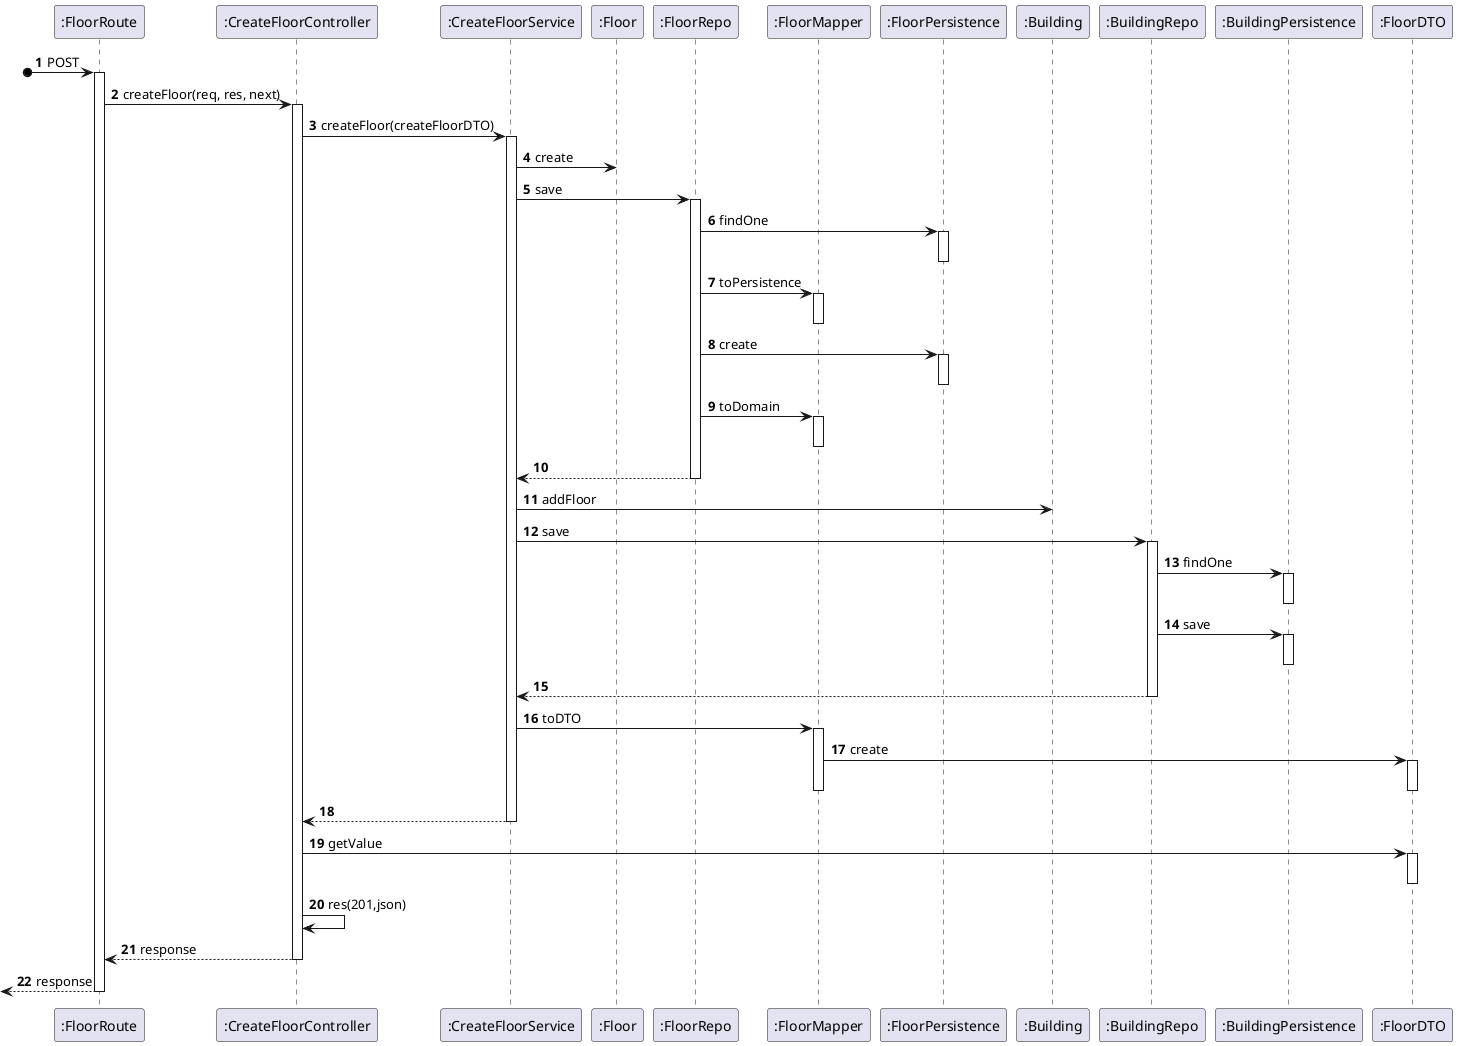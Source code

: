 @startuml

autonumber

participant ":FloorRoute" as Floor
participant ":CreateFloorController" as Controller
participant ":CreateFloorService" as Service
participant ":Floor" as Class
participant ":FloorRepo" as Repo
participant ":FloorMapper" as Map
participant ":FloorPersistence" as FloorPersistence
participant ":Building" as Building
participant ":BuildingRepo" as BuildingRepo
participant ":BuildingPersistence" as BuildingPersistence
participant ":FloorDTO" as DTO

?o->Floor: POST
activate Floor

Floor -> Controller: createFloor(req, res, next)
activate Controller



Controller -> Service: createFloor(createFloorDTO)
activate Service

Service -> Class:create

Service -> Repo: save
activate Repo

Repo -> FloorPersistence: findOne
activate FloorPersistence
deactivate FloorPersistence

Repo -> Map: toPersistence
activate Map
deactivate Map


Repo -> FloorPersistence: create
activate FloorPersistence
deactivate FloorPersistence

Repo -> Map: toDomain
activate Map
deactivate Map


Repo --> Service
deactivate Repo

Service -> Building: addFloor

Service -> BuildingRepo: save
activate BuildingRepo
BuildingRepo -> BuildingPersistence: findOne
activate BuildingPersistence
deactivate BuildingPersistence

BuildingRepo -> BuildingPersistence: save
activate BuildingPersistence
deactivate BuildingPersistence

BuildingRepo --> Service
deactivate BuildingRepo

Service -> Map: toDTO
activate Map
Map -> DTO: create
activate DTO
deactivate DTO
deactivate Map

Service --> Controller:
deactivate Service

Controller -> DTO: getValue
activate DTO
deactivate DTO

Controller -> Controller: res(201,json)

Controller --> Floor: response
deactivate Controller

<--Floor: response
deactivate Floor


@enduml

